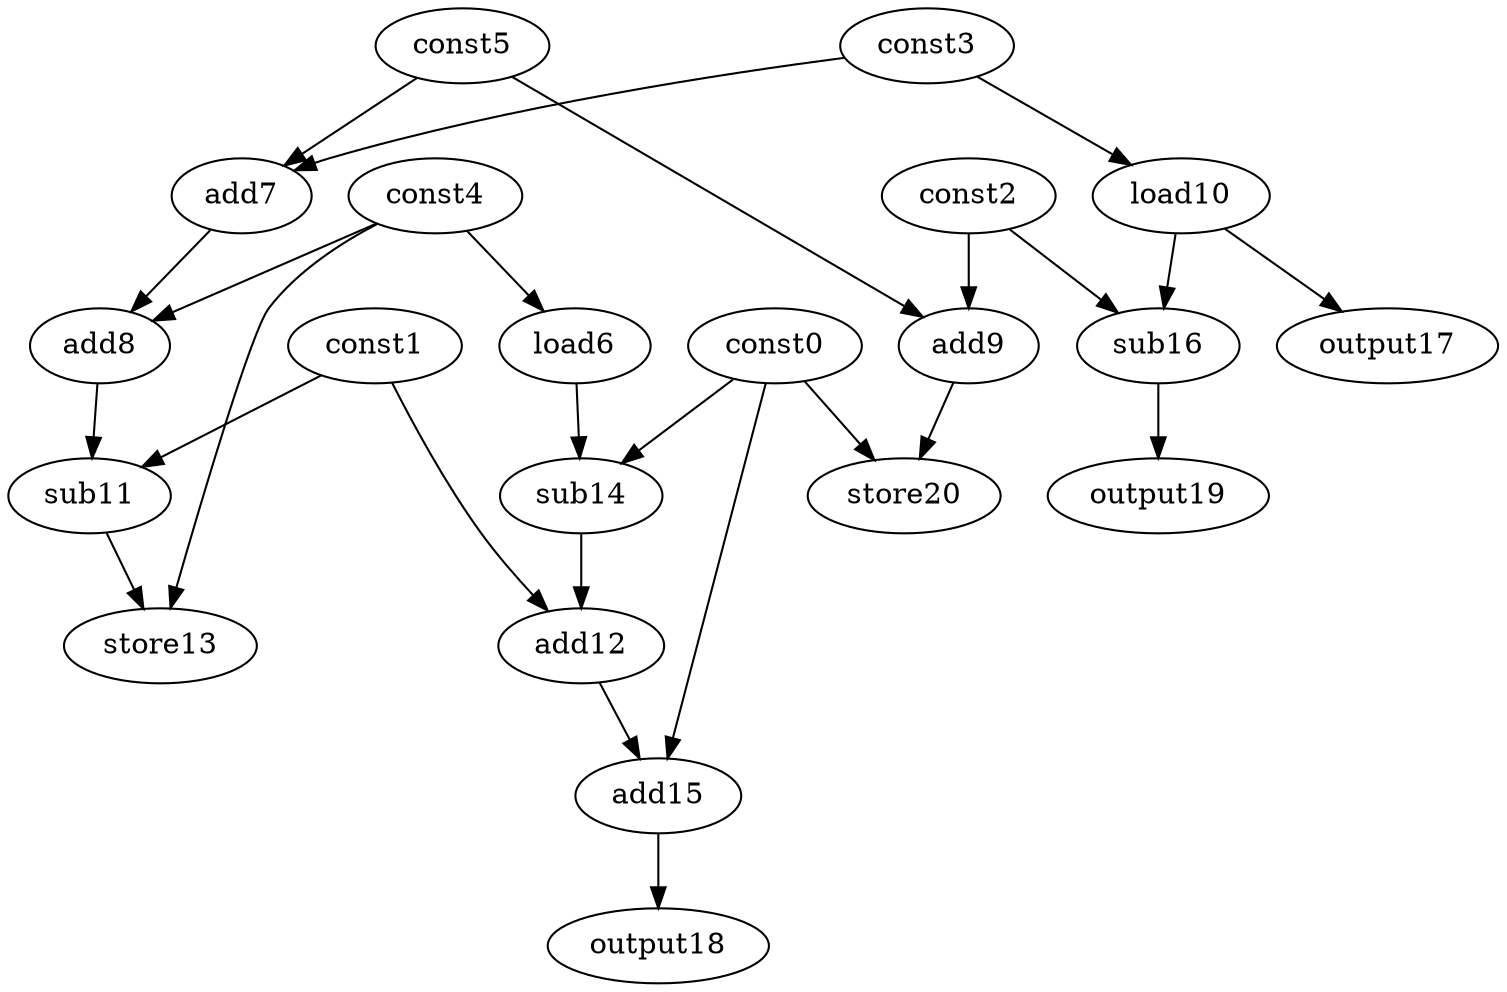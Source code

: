 digraph G { 
const0[opcode=const]; 
const1[opcode=const]; 
const2[opcode=const]; 
const3[opcode=const]; 
const4[opcode=const]; 
const5[opcode=const]; 
load6[opcode=load]; 
add7[opcode=add]; 
add8[opcode=add]; 
add9[opcode=add]; 
load10[opcode=load]; 
sub11[opcode=sub]; 
add12[opcode=add]; 
store13[opcode=store]; 
sub14[opcode=sub]; 
add15[opcode=add]; 
sub16[opcode=sub]; 
output17[opcode=output]; 
output18[opcode=output]; 
output19[opcode=output]; 
store20[opcode=store]; 
const4->load6[operand=0];
const3->add7[operand=0];
const5->add7[operand=1];
const2->add9[operand=0];
const5->add9[operand=1];
const3->load10[operand=0];
const4->add8[operand=0];
add7->add8[operand=1];
const0->sub14[operand=0];
load6->sub14[operand=1];
load10->sub16[operand=0];
const2->sub16[operand=1];
load10->output17[operand=0];
const0->store20[operand=0];
add9->store20[operand=1];
add8->sub11[operand=0];
const1->sub11[operand=1];
const1->add12[operand=0];
sub14->add12[operand=1];
sub16->output19[operand=0];
sub11->store13[operand=0];
const4->store13[operand=1];
const0->add15[operand=0];
add12->add15[operand=1];
add15->output18[operand=0];
}
